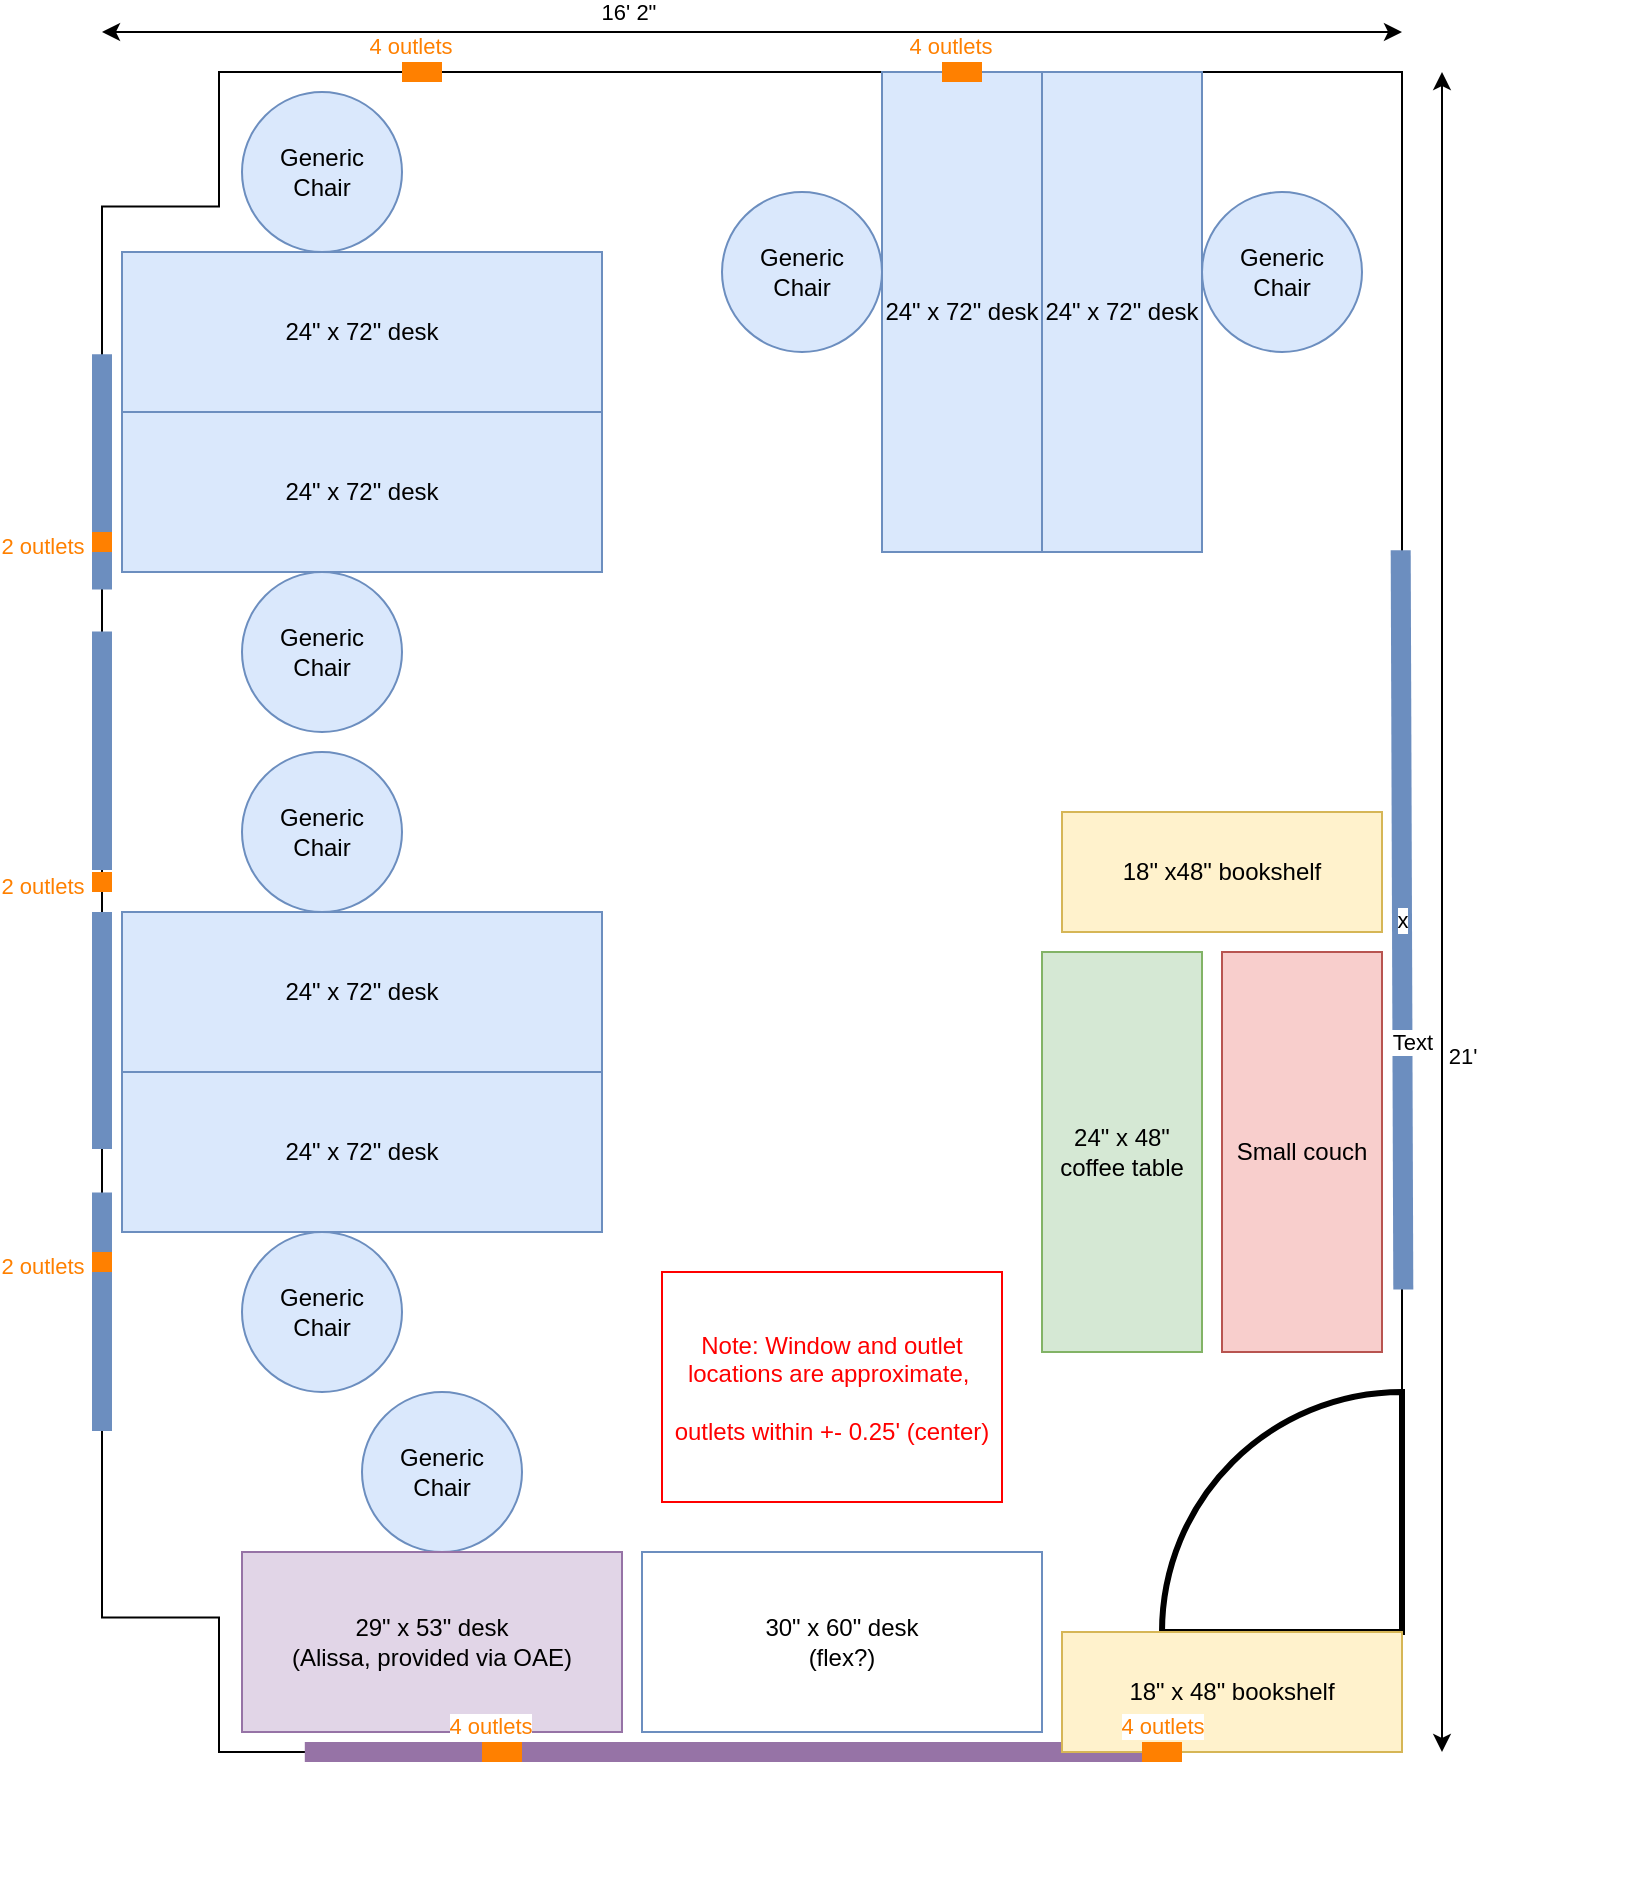 <mxfile version="20.2.3" type="github">
  <diagram name="FULL" id="cfkIHiAimT-sdduHXxQH">
    <mxGraphModel dx="868" dy="492" grid="1" gridSize="10" guides="1" tooltips="1" connect="1" arrows="1" fold="1" page="1" pageScale="1" pageWidth="1500" pageHeight="1500" math="0" shadow="0">
      <root>
        <mxCell id="ey8v2JyhgUSTHSup6wXb-0" />
        <mxCell id="ey8v2JyhgUSTHSup6wXb-1" style="locked=1;" parent="ey8v2JyhgUSTHSup6wXb-0" />
        <mxCell id="ey8v2JyhgUSTHSup6wXb-2" value="" style="verticalLabelPosition=bottom;verticalAlign=top;html=1;shape=mxgraph.basic.polygon;polyCoords=[[0.91,0],[0.91,0.08],[1,0.08],[1,0.92],[0.91,0.92],[0.91,1],[0,1],[0,0]];polyline=0;rotation=-180;" parent="ey8v2JyhgUSTHSup6wXb-1" vertex="1">
          <mxGeometry x="320" y="120" width="650" height="840" as="geometry" />
        </mxCell>
        <mxCell id="ey8v2JyhgUSTHSup6wXb-3" value="x" style="endArrow=none;html=1;rounded=0;fillColor=#dae8fc;strokeColor=#6c8ebf;strokeWidth=10;exitX=0.001;exitY=0.676;exitDx=0;exitDy=0;exitPerimeter=0;entryX=-0.001;entryY=0.236;entryDx=0;entryDy=0;entryPerimeter=0;" parent="ey8v2JyhgUSTHSup6wXb-1" edge="1">
          <mxGeometry width="50" height="50" relative="1" as="geometry">
            <mxPoint x="969.35" y="359.16" as="sourcePoint" />
            <mxPoint x="970.65" y="728.76" as="targetPoint" />
          </mxGeometry>
        </mxCell>
        <mxCell id="ey8v2JyhgUSTHSup6wXb-4" value="Text" style="edgeLabel;html=1;align=center;verticalAlign=middle;resizable=0;points=[];" parent="ey8v2JyhgUSTHSup6wXb-3" vertex="1" connectable="0">
          <mxGeometry x="0.33" y="5" relative="1" as="geometry">
            <mxPoint as="offset" />
          </mxGeometry>
        </mxCell>
        <mxCell id="ey8v2JyhgUSTHSup6wXb-5" value="" style="endArrow=none;html=1;rounded=0;fillColor=#dae8fc;strokeColor=#6c8ebf;strokeWidth=10;entryX=1;entryY=0.191;entryDx=0;entryDy=0;entryPerimeter=0;exitX=1;exitY=0.333;exitDx=0;exitDy=0;exitPerimeter=0;" parent="ey8v2JyhgUSTHSup6wXb-1" source="ey8v2JyhgUSTHSup6wXb-2" target="ey8v2JyhgUSTHSup6wXb-2" edge="1">
          <mxGeometry width="50" height="50" relative="1" as="geometry">
            <mxPoint x="1010" y="400" as="sourcePoint" />
            <mxPoint x="1010" y="280" as="targetPoint" />
          </mxGeometry>
        </mxCell>
        <mxCell id="ey8v2JyhgUSTHSup6wXb-6" value="" style="endArrow=none;html=1;rounded=0;fillColor=#dae8fc;strokeColor=#6c8ebf;strokeWidth=10;entryX=1;entryY=0.692;entryDx=0;entryDy=0;entryPerimeter=0;exitX=1;exitY=0.832;exitDx=0;exitDy=0;exitPerimeter=0;" parent="ey8v2JyhgUSTHSup6wXb-1" source="ey8v2JyhgUSTHSup6wXb-2" target="ey8v2JyhgUSTHSup6wXb-2" edge="1">
          <mxGeometry width="50" height="50" relative="1" as="geometry">
            <mxPoint x="980" y="820" as="sourcePoint" />
            <mxPoint x="980" y="700" as="targetPoint" />
          </mxGeometry>
        </mxCell>
        <mxCell id="ey8v2JyhgUSTHSup6wXb-7" value="" style="endArrow=none;html=1;rounded=0;fillColor=#dae8fc;strokeColor=#6c8ebf;strokeWidth=10;exitX=1;exitY=0.667;exitDx=0;exitDy=0;exitPerimeter=0;entryX=1;entryY=0.525;entryDx=0;entryDy=0;entryPerimeter=0;" parent="ey8v2JyhgUSTHSup6wXb-1" source="ey8v2JyhgUSTHSup6wXb-2" target="ey8v2JyhgUSTHSup6wXb-2" edge="1">
          <mxGeometry width="50" height="50" relative="1" as="geometry">
            <mxPoint x="980" y="680" as="sourcePoint" />
            <mxPoint x="960" y="560" as="targetPoint" />
          </mxGeometry>
        </mxCell>
        <mxCell id="ey8v2JyhgUSTHSup6wXb-8" value="" style="endArrow=none;html=1;rounded=0;fillColor=#dae8fc;strokeColor=#6c8ebf;strokeWidth=10;exitX=1;exitY=0.5;exitDx=0;exitDy=0;exitPerimeter=0;entryX=1;entryY=0.359;entryDx=0;entryDy=0;entryPerimeter=0;" parent="ey8v2JyhgUSTHSup6wXb-1" source="ey8v2JyhgUSTHSup6wXb-2" target="ey8v2JyhgUSTHSup6wXb-2" edge="1">
          <mxGeometry width="50" height="50" relative="1" as="geometry">
            <mxPoint x="980" y="540" as="sourcePoint" />
            <mxPoint x="980" y="420" as="targetPoint" />
          </mxGeometry>
        </mxCell>
        <mxCell id="ey8v2JyhgUSTHSup6wXb-9" value="" style="endArrow=none;html=1;rounded=0;fillColor=#e1d5e7;strokeColor=#9673a6;strokeWidth=10;exitX=0.844;exitY=0;exitDx=0;exitDy=0;exitPerimeter=0;entryX=0.198;entryY=0;entryDx=0;entryDy=0;entryPerimeter=0;" parent="ey8v2JyhgUSTHSup6wXb-1" source="ey8v2JyhgUSTHSup6wXb-2" target="ey8v2JyhgUSTHSup6wXb-2" edge="1">
          <mxGeometry width="50" height="50" relative="1" as="geometry">
            <mxPoint x="610" y="60" as="sourcePoint" />
            <mxPoint x="360" y="120" as="targetPoint" />
          </mxGeometry>
        </mxCell>
        <mxCell id="ey8v2JyhgUSTHSup6wXb-14" value="" style="endArrow=classic;startArrow=classic;html=1;rounded=0;" parent="ey8v2JyhgUSTHSup6wXb-1" edge="1">
          <mxGeometry width="50" height="50" relative="1" as="geometry">
            <mxPoint x="320" y="100" as="sourcePoint" />
            <mxPoint x="970" y="100" as="targetPoint" />
          </mxGeometry>
        </mxCell>
        <mxCell id="ey8v2JyhgUSTHSup6wXb-15" value="16&#39; 2&quot;" style="edgeLabel;html=1;align=center;verticalAlign=middle;resizable=0;points=[];" parent="ey8v2JyhgUSTHSup6wXb-14" vertex="1" connectable="0">
          <mxGeometry x="-0.193" y="3" relative="1" as="geometry">
            <mxPoint y="-7" as="offset" />
          </mxGeometry>
        </mxCell>
        <mxCell id="ey8v2JyhgUSTHSup6wXb-16" value="" style="endArrow=classic;startArrow=classic;html=1;rounded=0;" parent="ey8v2JyhgUSTHSup6wXb-1" edge="1">
          <mxGeometry width="50" height="50" relative="1" as="geometry">
            <mxPoint x="990" y="960" as="sourcePoint" />
            <mxPoint x="990" y="120" as="targetPoint" />
          </mxGeometry>
        </mxCell>
        <mxCell id="ey8v2JyhgUSTHSup6wXb-17" value="21&#39;" style="edgeLabel;html=1;align=center;verticalAlign=middle;resizable=0;points=[];" parent="ey8v2JyhgUSTHSup6wXb-16" vertex="1" connectable="0">
          <mxGeometry x="-0.193" y="3" relative="1" as="geometry">
            <mxPoint x="13" y="-9" as="offset" />
          </mxGeometry>
        </mxCell>
        <mxCell id="6NHNc_8Rr3skhuq6CxOa-43" value="" style="verticalLabelPosition=bottom;verticalAlign=top;html=1;shape=mxgraph.basic.pie;startAngle=0;endAngle=0.25;strokeColor=#000000;shadow=0;strokeWidth=3;rotation=-90;" parent="ey8v2JyhgUSTHSup6wXb-1" vertex="1">
          <mxGeometry x="850" y="780" width="240" height="240" as="geometry" />
        </mxCell>
        <mxCell id="ey8v2JyhgUSTHSup6wXb-40" value="Windows" style="locked=1;" parent="ey8v2JyhgUSTHSup6wXb-0" />
        <mxCell id="6NHNc_8Rr3skhuq6CxOa-24" value="Annotations" style="" parent="ey8v2JyhgUSTHSup6wXb-0" />
        <mxCell id="6NHNc_8Rr3skhuq6CxOa-25" value="Note: Window and outlet locations are approximate,&amp;nbsp;&lt;br&gt;&lt;br&gt;outlets within +- 0.25&#39; (center)" style="text;html=1;strokeColor=#FF0000;fillColor=none;align=center;verticalAlign=middle;whiteSpace=wrap;rounded=0;fontColor=#FF0000;" parent="6NHNc_8Rr3skhuq6CxOa-24" vertex="1">
          <mxGeometry x="600" y="720" width="170" height="115" as="geometry" />
        </mxCell>
        <mxCell id="Xkqk7KnTk6PgZQcXqUff-0" value="Generic &lt;br&gt;Chair" style="ellipse;whiteSpace=wrap;html=1;fillColor=#dae8fc;strokeColor=#6c8ebf;" parent="6NHNc_8Rr3skhuq6CxOa-24" vertex="1">
          <mxGeometry x="450" y="780" width="80" height="80" as="geometry" />
        </mxCell>
        <mxCell id="6NHNc_8Rr3skhuq6CxOa-42" value="Perimeter furniture" style="locked=1;" parent="ey8v2JyhgUSTHSup6wXb-0" visible="0" />
        <mxCell id="SyPgG_GoIG9ut0w4v-rR-0" value="Tan rectangular" style="rounded=0;whiteSpace=wrap;html=1;rotation=0;fillColor=#dae8fc;strokeColor=#6c8ebf;direction=south;" parent="6NHNc_8Rr3skhuq6CxOa-42" vertex="1">
          <mxGeometry x="330" y="610" width="80" height="200" as="geometry" />
        </mxCell>
        <mxCell id="SyPgG_GoIG9ut0w4v-rR-1" value="Tan rounded end" style="rounded=0;whiteSpace=wrap;html=1;rotation=0;fillColor=#dae8fc;strokeColor=#6c8ebf;direction=north;" parent="6NHNc_8Rr3skhuq6CxOa-42" vertex="1">
          <mxGeometry x="330" y="410" width="80" height="200" as="geometry" />
        </mxCell>
        <mxCell id="SyPgG_GoIG9ut0w4v-rR-2" value="White desk" style="rounded=0;whiteSpace=wrap;html=1;rotation=0;fillColor=#dae8fc;strokeColor=#6c8ebf;" parent="6NHNc_8Rr3skhuq6CxOa-42" vertex="1">
          <mxGeometry x="420" y="120" width="200" height="80" as="geometry" />
        </mxCell>
        <mxCell id="SyPgG_GoIG9ut0w4v-rR-3" value="White desk" style="rounded=0;whiteSpace=wrap;html=1;rotation=0;fillColor=#dae8fc;strokeColor=#6c8ebf;direction=south;" parent="6NHNc_8Rr3skhuq6CxOa-42" vertex="1">
          <mxGeometry x="880" y="360" width="80" height="200" as="geometry" />
        </mxCell>
        <mxCell id="SyPgG_GoIG9ut0w4v-rR-4" value="Tan rounded end" style="rounded=0;whiteSpace=wrap;html=1;rotation=0;fillColor=#dae8fc;strokeColor=#6c8ebf;direction=north;" parent="6NHNc_8Rr3skhuq6CxOa-42" vertex="1">
          <mxGeometry x="880" y="570" width="80" height="200" as="geometry" />
        </mxCell>
        <mxCell id="SyPgG_GoIG9ut0w4v-rR-5" value="Tan rectangular" style="rounded=0;whiteSpace=wrap;html=1;rotation=0;fillColor=#dae8fc;strokeColor=#6c8ebf;direction=north;" parent="6NHNc_8Rr3skhuq6CxOa-42" vertex="1">
          <mxGeometry x="330" y="210" width="80" height="200" as="geometry" />
        </mxCell>
        <mxCell id="SyPgG_GoIG9ut0w4v-rR-6" value="White desk" style="rounded=0;whiteSpace=wrap;html=1;rotation=0;fillColor=#dae8fc;strokeColor=#6c8ebf;" parent="6NHNc_8Rr3skhuq6CxOa-42" vertex="1">
          <mxGeometry x="770" y="270" width="200" height="80" as="geometry" />
        </mxCell>
        <mxCell id="SyPgG_GoIG9ut0w4v-rR-8" value="Tan extra-long" style="rounded=0;whiteSpace=wrap;html=1;rotation=0;fillColor=#dae8fc;strokeColor=#6c8ebf;" parent="6NHNc_8Rr3skhuq6CxOa-42" vertex="1">
          <mxGeometry x="400" y="870" width="360" height="80" as="geometry" />
        </mxCell>
        <mxCell id="8DxBXr2Dj_teXoaysnRo-0" value="18&quot; x 48&quot; bookshelf" style="rounded=0;whiteSpace=wrap;html=1;fillColor=#fff2cc;strokeColor=#d6b656;direction=west;" parent="6NHNc_8Rr3skhuq6CxOa-42" vertex="1">
          <mxGeometry x="810" y="900" width="160" height="60" as="geometry" />
        </mxCell>
        <mxCell id="8DxBXr2Dj_teXoaysnRo-1" value="Tan short" style="rounded=0;whiteSpace=wrap;html=1;rotation=0;fillColor=#dae8fc;strokeColor=#6c8ebf;" parent="6NHNc_8Rr3skhuq6CxOa-42" vertex="1">
          <mxGeometry x="550" y="480" width="160" height="80" as="geometry" />
        </mxCell>
        <mxCell id="md4eb73bnx5T6eNj7xSm-1" value="Remove" style="locked=1;" parent="ey8v2JyhgUSTHSup6wXb-0" visible="0" />
        <mxCell id="md4eb73bnx5T6eNj7xSm-2" value="Wall shelf" style="rounded=0;whiteSpace=wrap;html=1;fillColor=#f5f5f5;strokeColor=#666666;fontColor=#333333;" parent="md4eb73bnx5T6eNj7xSm-1" vertex="1">
          <mxGeometry x="440" y="120" width="440" height="60" as="geometry" />
        </mxCell>
        <mxCell id="md4eb73bnx5T6eNj7xSm-3" value="Minifridge" style="rounded=0;whiteSpace=wrap;html=1;fillColor=#f5f5f5;strokeColor=#666666;fontColor=#333333;" parent="md4eb73bnx5T6eNj7xSm-1" vertex="1">
          <mxGeometry x="720" y="280" width="40" height="60" as="geometry" />
        </mxCell>
        <mxCell id="md4eb73bnx5T6eNj7xSm-4" value="Whiteboard" style="rounded=0;whiteSpace=wrap;html=1;fillColor=#f5f5f5;strokeColor=#666666;fontColor=#333333;" parent="md4eb73bnx5T6eNj7xSm-1" vertex="1">
          <mxGeometry x="1100" y="360" width="10" height="200" as="geometry" />
        </mxCell>
        <mxCell id="md4eb73bnx5T6eNj7xSm-7" value="Whiteboard" style="rounded=0;whiteSpace=wrap;html=1;fillColor=#f5f5f5;strokeColor=#666666;fontColor=#333333;" parent="md4eb73bnx5T6eNj7xSm-1" vertex="1">
          <mxGeometry x="1070" y="360" width="10" height="120" as="geometry" />
        </mxCell>
        <mxCell id="ey8v2JyhgUSTHSup6wXb-42" value="Alt 3+3+2" parent="ey8v2JyhgUSTHSup6wXb-0" visible="0" />
        <mxCell id="6NHNc_8Rr3skhuq6CxOa-0" value="24&quot; x 60&quot; desk" style="rounded=0;whiteSpace=wrap;html=1;rotation=0;fillColor=#dae8fc;strokeColor=#6c8ebf;" parent="ey8v2JyhgUSTHSup6wXb-42" vertex="1">
          <mxGeometry x="330" y="730" width="200" height="80" as="geometry" />
        </mxCell>
        <mxCell id="6NHNc_8Rr3skhuq6CxOa-1" value="18&quot; x 48&quot; bookshelf" style="rounded=0;whiteSpace=wrap;html=1;fillColor=#fff2cc;strokeColor=#d6b656;" parent="ey8v2JyhgUSTHSup6wXb-42" vertex="1">
          <mxGeometry x="810" y="900" width="160" height="60" as="geometry" />
        </mxCell>
        <mxCell id="6NHNc_8Rr3skhuq6CxOa-2" value="Small couch" style="rounded=0;whiteSpace=wrap;html=1;strokeColor=#b85450;fillColor=#f8cecc;direction=west;" parent="ey8v2JyhgUSTHSup6wXb-42" vertex="1">
          <mxGeometry x="880" y="560" width="80" height="200" as="geometry" />
        </mxCell>
        <mxCell id="6NHNc_8Rr3skhuq6CxOa-3" value="24&quot; x 60&quot; desk" style="rounded=0;whiteSpace=wrap;html=1;rotation=0;fillColor=#dae8fc;strokeColor=#6c8ebf;direction=west;" parent="ey8v2JyhgUSTHSup6wXb-42" vertex="1">
          <mxGeometry x="330" y="650" width="200" height="80" as="geometry" />
        </mxCell>
        <mxCell id="6NHNc_8Rr3skhuq6CxOa-4" value="24&quot; x 60&quot; desk" style="rounded=0;whiteSpace=wrap;html=1;rotation=0;fillColor=#dae8fc;strokeColor=#6c8ebf;" parent="ey8v2JyhgUSTHSup6wXb-42" vertex="1">
          <mxGeometry x="330" y="280" width="200" height="80" as="geometry" />
        </mxCell>
        <mxCell id="6NHNc_8Rr3skhuq6CxOa-5" value="24&quot; x 60&quot; desk" style="rounded=0;whiteSpace=wrap;html=1;rotation=0;fillColor=#dae8fc;strokeColor=#6c8ebf;direction=south;" parent="ey8v2JyhgUSTHSup6wXb-42" vertex="1">
          <mxGeometry x="890" y="120" width="80" height="200" as="geometry" />
        </mxCell>
        <mxCell id="6NHNc_8Rr3skhuq6CxOa-6" value="24&quot; x 60&quot; desk" style="rounded=0;whiteSpace=wrap;html=1;rotation=0;fillColor=#dae8fc;strokeColor=#6c8ebf;direction=west;" parent="ey8v2JyhgUSTHSup6wXb-42" vertex="1">
          <mxGeometry x="330" y="360" width="200" height="80" as="geometry" />
        </mxCell>
        <mxCell id="6NHNc_8Rr3skhuq6CxOa-7" value="Generic &lt;br&gt;Chair" style="ellipse;whiteSpace=wrap;html=1;fillColor=#dae8fc;strokeColor=#6c8ebf;" parent="ey8v2JyhgUSTHSup6wXb-42" vertex="1">
          <mxGeometry x="390" y="820" width="80" height="80" as="geometry" />
        </mxCell>
        <mxCell id="6NHNc_8Rr3skhuq6CxOa-8" value="Generic &lt;br&gt;Chair" style="ellipse;whiteSpace=wrap;html=1;fillColor=#dae8fc;strokeColor=#6c8ebf;" parent="ey8v2JyhgUSTHSup6wXb-42" vertex="1">
          <mxGeometry x="400" y="560" width="80" height="80" as="geometry" />
        </mxCell>
        <mxCell id="6NHNc_8Rr3skhuq6CxOa-9" value="Generic &lt;br&gt;Chair" style="ellipse;whiteSpace=wrap;html=1;fillColor=#dae8fc;strokeColor=#6c8ebf;" parent="ey8v2JyhgUSTHSup6wXb-42" vertex="1">
          <mxGeometry x="410" y="450" width="80" height="80" as="geometry" />
        </mxCell>
        <mxCell id="6NHNc_8Rr3skhuq6CxOa-10" value="Generic &lt;br&gt;Chair" style="ellipse;whiteSpace=wrap;html=1;fillColor=#dae8fc;strokeColor=#6c8ebf;" parent="ey8v2JyhgUSTHSup6wXb-42" vertex="1">
          <mxGeometry x="420" y="190" width="80" height="80" as="geometry" />
        </mxCell>
        <mxCell id="6NHNc_8Rr3skhuq6CxOa-11" value="24&quot; x 60&quot; desk" style="rounded=0;whiteSpace=wrap;html=1;rotation=0;fillColor=#dae8fc;strokeColor=#6c8ebf;direction=south;" parent="ey8v2JyhgUSTHSup6wXb-42" vertex="1">
          <mxGeometry x="530" y="240" width="80" height="200" as="geometry" />
        </mxCell>
        <mxCell id="6NHNc_8Rr3skhuq6CxOa-12" value="Generic &lt;br&gt;Chair" style="ellipse;whiteSpace=wrap;html=1;fillColor=#dae8fc;strokeColor=#6c8ebf;" parent="ey8v2JyhgUSTHSup6wXb-42" vertex="1">
          <mxGeometry x="800" y="200" width="80" height="80" as="geometry" />
        </mxCell>
        <mxCell id="6NHNc_8Rr3skhuq6CxOa-13" value="Generic &lt;br&gt;Chair" style="ellipse;whiteSpace=wrap;html=1;fillColor=#dae8fc;strokeColor=#6c8ebf;" parent="ey8v2JyhgUSTHSup6wXb-42" vertex="1">
          <mxGeometry x="620" y="260" width="80" height="80" as="geometry" />
        </mxCell>
        <mxCell id="6NHNc_8Rr3skhuq6CxOa-14" value="24&quot; x 48&quot; coffee table" style="rounded=0;whiteSpace=wrap;html=1;rotation=0;fillColor=#d5e8d4;strokeColor=#82b366;direction=south;" parent="ey8v2JyhgUSTHSup6wXb-42" vertex="1">
          <mxGeometry x="790" y="560" width="80" height="200" as="geometry" />
        </mxCell>
        <mxCell id="6NHNc_8Rr3skhuq6CxOa-15" value="24&quot; x 60&quot; desk" style="rounded=0;whiteSpace=wrap;html=1;rotation=0;fillColor=#dae8fc;strokeColor=#6c8ebf;direction=south;" parent="ey8v2JyhgUSTHSup6wXb-42" vertex="1">
          <mxGeometry x="530" y="610" width="80" height="200" as="geometry" />
        </mxCell>
        <mxCell id="6NHNc_8Rr3skhuq6CxOa-16" value="Generic &lt;br&gt;Chair" style="ellipse;whiteSpace=wrap;html=1;fillColor=#dae8fc;strokeColor=#6c8ebf;" parent="ey8v2JyhgUSTHSup6wXb-42" vertex="1">
          <mxGeometry x="620" y="670" width="80" height="80" as="geometry" />
        </mxCell>
        <mxCell id="6NHNc_8Rr3skhuq6CxOa-17" value="24&quot; x 60&quot; desk" style="rounded=0;whiteSpace=wrap;html=1;rotation=0;fillColor=#dae8fc;strokeColor=#6c8ebf;direction=south;" parent="ey8v2JyhgUSTHSup6wXb-42" vertex="1">
          <mxGeometry x="890" y="320" width="80" height="200" as="geometry" />
        </mxCell>
        <mxCell id="6NHNc_8Rr3skhuq6CxOa-18" value="Generic &lt;br&gt;Chair" style="ellipse;whiteSpace=wrap;html=1;fillColor=#dae8fc;strokeColor=#6c8ebf;" parent="ey8v2JyhgUSTHSup6wXb-42" vertex="1">
          <mxGeometry x="800" y="380" width="80" height="80" as="geometry" />
        </mxCell>
        <mxCell id="6NHNc_8Rr3skhuq6CxOa-19" value="18&quot; x 48&quot; bookshelf" style="rounded=0;whiteSpace=wrap;html=1;fillColor=#fff2cc;strokeColor=#d6b656;direction=west;" parent="ey8v2JyhgUSTHSup6wXb-42" vertex="1">
          <mxGeometry x="640" y="900" width="170" height="60" as="geometry" />
        </mxCell>
        <mxCell id="6NHNc_8Rr3skhuq6CxOa-20" value="24&quot; x 48&quot; desk" style="rounded=0;whiteSpace=wrap;html=1;rotation=90;fillColor=#d5e8d4;strokeColor=#82b366;" parent="ey8v2JyhgUSTHSup6wXb-42" vertex="1">
          <mxGeometry x="1080" y="400" width="160" height="80" as="geometry" />
        </mxCell>
        <mxCell id="6NHNc_8Rr3skhuq6CxOa-21" value="30&quot; x 60&quot; desk" style="rounded=0;whiteSpace=wrap;html=1;rotation=90;fillColor=#dae8fc;strokeColor=#6c8ebf;" parent="ey8v2JyhgUSTHSup6wXb-42" vertex="1">
          <mxGeometry x="1170" y="410" width="200" height="100" as="geometry" />
        </mxCell>
        <mxCell id="6NHNc_8Rr3skhuq6CxOa-22" value="18&quot; x 36&quot; bookshelf" style="rounded=0;whiteSpace=wrap;html=1;fillColor=#fff2cc;strokeColor=#d6b656;direction=south;" parent="ey8v2JyhgUSTHSup6wXb-42" vertex="1">
          <mxGeometry x="1150" y="530" width="60" height="120" as="geometry" />
        </mxCell>
        <mxCell id="6NHNc_8Rr3skhuq6CxOa-23" value="Wall shelf" style="rounded=0;whiteSpace=wrap;html=1;fillColor=#f5f5f5;strokeColor=#666666;fontColor=#333333;" parent="ey8v2JyhgUSTHSup6wXb-42" vertex="1">
          <mxGeometry x="440" y="120" width="440" height="60" as="geometry" />
        </mxCell>
        <mxCell id="vNGhFJvk4hw9cwev_HnV-0" value="Alt 3+3+2" style="" parent="ey8v2JyhgUSTHSup6wXb-0" visible="0" />
        <mxCell id="vNGhFJvk4hw9cwev_HnV-1" value="18&quot; x48&quot; bookshelf" style="rounded=0;whiteSpace=wrap;html=1;fillColor=#fff2cc;strokeColor=#d6b656;direction=west;" parent="vNGhFJvk4hw9cwev_HnV-0" vertex="1">
          <mxGeometry x="800" y="500" width="160" height="60" as="geometry" />
        </mxCell>
        <mxCell id="vNGhFJvk4hw9cwev_HnV-2" value="18&quot; x 48&quot; bookshelf" style="rounded=0;whiteSpace=wrap;html=1;fillColor=#fff2cc;strokeColor=#d6b656;" parent="vNGhFJvk4hw9cwev_HnV-0" vertex="1">
          <mxGeometry x="800" y="900" width="170" height="60" as="geometry" />
        </mxCell>
        <mxCell id="vNGhFJvk4hw9cwev_HnV-3" value="Small couch" style="rounded=0;whiteSpace=wrap;html=1;strokeColor=#b85450;fillColor=#f8cecc;direction=west;" parent="vNGhFJvk4hw9cwev_HnV-0" vertex="1">
          <mxGeometry x="880" y="560" width="80" height="200" as="geometry" />
        </mxCell>
        <mxCell id="vNGhFJvk4hw9cwev_HnV-4" value="24&quot; x 60&quot; desk" style="rounded=0;whiteSpace=wrap;html=1;rotation=0;fillColor=#dae8fc;strokeColor=#6c8ebf;direction=east;" parent="vNGhFJvk4hw9cwev_HnV-0" vertex="1">
          <mxGeometry x="330" y="620" width="200" height="80" as="geometry" />
        </mxCell>
        <mxCell id="vNGhFJvk4hw9cwev_HnV-5" value="24&quot; x 60&quot; desk" style="rounded=0;whiteSpace=wrap;html=1;rotation=0;fillColor=#dae8fc;strokeColor=#6c8ebf;direction=south;" parent="vNGhFJvk4hw9cwev_HnV-0" vertex="1">
          <mxGeometry x="730" y="120" width="80" height="200" as="geometry" />
        </mxCell>
        <mxCell id="vNGhFJvk4hw9cwev_HnV-6" value="24&quot; x 60&quot; desk" style="rounded=0;whiteSpace=wrap;html=1;rotation=0;fillColor=#dae8fc;strokeColor=#6c8ebf;direction=north;" parent="vNGhFJvk4hw9cwev_HnV-0" vertex="1">
          <mxGeometry x="810" y="120" width="80" height="200" as="geometry" />
        </mxCell>
        <mxCell id="vNGhFJvk4hw9cwev_HnV-7" value="Generic &lt;br&gt;Chair" style="ellipse;whiteSpace=wrap;html=1;fillColor=#dae8fc;strokeColor=#6c8ebf;" parent="vNGhFJvk4hw9cwev_HnV-0" vertex="1">
          <mxGeometry x="390" y="780" width="80" height="80" as="geometry" />
        </mxCell>
        <mxCell id="vNGhFJvk4hw9cwev_HnV-8" value="Generic &lt;br&gt;Chair" style="ellipse;whiteSpace=wrap;html=1;fillColor=#dae8fc;strokeColor=#6c8ebf;" parent="vNGhFJvk4hw9cwev_HnV-0" vertex="1">
          <mxGeometry x="390" y="540" width="80" height="80" as="geometry" />
        </mxCell>
        <mxCell id="vNGhFJvk4hw9cwev_HnV-9" value="Generic &lt;br&gt;Chair" style="ellipse;whiteSpace=wrap;html=1;fillColor=#dae8fc;strokeColor=#6c8ebf;" parent="vNGhFJvk4hw9cwev_HnV-0" vertex="1">
          <mxGeometry x="650" y="180" width="80" height="80" as="geometry" />
        </mxCell>
        <mxCell id="vNGhFJvk4hw9cwev_HnV-10" value="24&quot; x 48&quot; coffee table" style="rounded=0;whiteSpace=wrap;html=1;rotation=0;fillColor=#d5e8d4;strokeColor=#82b366;direction=south;" parent="vNGhFJvk4hw9cwev_HnV-0" vertex="1">
          <mxGeometry x="790" y="560" width="80" height="200" as="geometry" />
        </mxCell>
        <mxCell id="vNGhFJvk4hw9cwev_HnV-11" value="24&quot; x 60&quot; desk&lt;br&gt;(flex?)" style="rounded=0;whiteSpace=wrap;html=1;rotation=0;fillColor=#FFFFFF;strokeColor=#6c8ebf;direction=south;" parent="vNGhFJvk4hw9cwev_HnV-0" vertex="1">
          <mxGeometry x="1230" y="540" width="80" height="200" as="geometry" />
        </mxCell>
        <mxCell id="vNGhFJvk4hw9cwev_HnV-12" value="24&quot; x 60&quot; desk" style="rounded=0;whiteSpace=wrap;html=1;rotation=0;fillColor=#dae8fc;strokeColor=#6c8ebf;direction=west;" parent="vNGhFJvk4hw9cwev_HnV-0" vertex="1">
          <mxGeometry x="330" y="700" width="200" height="80" as="geometry" />
        </mxCell>
        <mxCell id="vNGhFJvk4hw9cwev_HnV-13" value="24&quot; x 60&quot; desk&lt;br&gt;(flex?)" style="rounded=0;whiteSpace=wrap;html=1;rotation=0;direction=east;fillColor=#FFFFFF;strokeColor=#6c8ebf;" parent="vNGhFJvk4hw9cwev_HnV-0" vertex="1">
          <mxGeometry x="690" y="320" width="200" height="80" as="geometry" />
        </mxCell>
        <mxCell id="vNGhFJvk4hw9cwev_HnV-14" value="Generic &lt;br&gt;Chair" style="ellipse;whiteSpace=wrap;html=1;fillColor=#dae8fc;strokeColor=#6c8ebf;" parent="vNGhFJvk4hw9cwev_HnV-0" vertex="1">
          <mxGeometry x="890" y="180" width="80" height="80" as="geometry" />
        </mxCell>
        <mxCell id="vNGhFJvk4hw9cwev_HnV-15" value="24&quot; x 60&quot; desk" style="rounded=0;whiteSpace=wrap;html=1;rotation=0;fillColor=#dae8fc;strokeColor=#6c8ebf;" parent="vNGhFJvk4hw9cwev_HnV-0" vertex="1">
          <mxGeometry x="1070" y="390" width="200" height="80" as="geometry" />
        </mxCell>
        <mxCell id="vNGhFJvk4hw9cwev_HnV-16" value="24&quot; x 60&quot; desk" style="rounded=0;whiteSpace=wrap;html=1;rotation=0;fillColor=#dae8fc;strokeColor=#6c8ebf;direction=west;" parent="vNGhFJvk4hw9cwev_HnV-0" vertex="1">
          <mxGeometry x="410" y="340" width="200" height="80" as="geometry" />
        </mxCell>
        <mxCell id="vNGhFJvk4hw9cwev_HnV-17" value="Generic &lt;br&gt;Chair" style="ellipse;whiteSpace=wrap;html=1;fillColor=#dae8fc;strokeColor=#6c8ebf;" parent="vNGhFJvk4hw9cwev_HnV-0" vertex="1">
          <mxGeometry x="450" y="420" width="80" height="80" as="geometry" />
        </mxCell>
        <mxCell id="vNGhFJvk4hw9cwev_HnV-18" value="Generic &lt;br&gt;Chair" style="ellipse;whiteSpace=wrap;html=1;fillColor=#dae8fc;strokeColor=#6c8ebf;" parent="vNGhFJvk4hw9cwev_HnV-0" vertex="1">
          <mxGeometry x="1090" y="660" width="80" height="80" as="geometry" />
        </mxCell>
        <mxCell id="vNGhFJvk4hw9cwev_HnV-19" value="24&quot; x 60&quot; desk&lt;br&gt;(flex?)" style="rounded=0;whiteSpace=wrap;html=1;rotation=0;direction=east;fillColor=#FFFFFF;strokeColor=#6c8ebf;" parent="vNGhFJvk4hw9cwev_HnV-0" vertex="1">
          <mxGeometry x="1080" y="850" width="200" height="80" as="geometry" />
        </mxCell>
        <mxCell id="vNGhFJvk4hw9cwev_HnV-20" value="24&quot; x 60&quot; desk&lt;br&gt;(flex?)" style="rounded=0;whiteSpace=wrap;html=1;rotation=0;direction=east;fillColor=#FFFFFF;strokeColor=#6c8ebf;" parent="vNGhFJvk4hw9cwev_HnV-0" vertex="1">
          <mxGeometry x="590" y="870" width="200" height="80" as="geometry" />
        </mxCell>
        <mxCell id="vNGhFJvk4hw9cwev_HnV-21" value="24&quot; x 60&quot; desk" style="rounded=0;whiteSpace=wrap;html=1;rotation=0;fillColor=#dae8fc;strokeColor=#6c8ebf;direction=south;" parent="vNGhFJvk4hw9cwev_HnV-0" vertex="1">
          <mxGeometry x="410" y="140" width="80" height="200" as="geometry" />
        </mxCell>
        <mxCell id="vNGhFJvk4hw9cwev_HnV-22" value="24&quot; x 60&quot; desk" style="rounded=0;whiteSpace=wrap;html=1;rotation=0;fillColor=#dae8fc;strokeColor=#6c8ebf;direction=north;" parent="vNGhFJvk4hw9cwev_HnV-0" vertex="1">
          <mxGeometry x="490" y="140" width="80" height="200" as="geometry" />
        </mxCell>
        <mxCell id="vNGhFJvk4hw9cwev_HnV-23" value="Generic &lt;br&gt;Chair" style="ellipse;whiteSpace=wrap;html=1;fillColor=#dae8fc;strokeColor=#6c8ebf;" parent="vNGhFJvk4hw9cwev_HnV-0" vertex="1">
          <mxGeometry x="330" y="200" width="80" height="80" as="geometry" />
        </mxCell>
        <mxCell id="vNGhFJvk4hw9cwev_HnV-24" value="Generic &lt;br&gt;Chair" style="ellipse;whiteSpace=wrap;html=1;fillColor=#dae8fc;strokeColor=#6c8ebf;" parent="vNGhFJvk4hw9cwev_HnV-0" vertex="1">
          <mxGeometry x="570" y="200" width="80" height="80" as="geometry" />
        </mxCell>
        <mxCell id="lkfWC7q_pBs8bp8PAqy5-0" value="Proposed 2+2+2" parent="ey8v2JyhgUSTHSup6wXb-0" />
        <mxCell id="lkfWC7q_pBs8bp8PAqy5-1" value="18&quot; x48&quot; bookshelf" style="rounded=0;whiteSpace=wrap;html=1;fillColor=#fff2cc;strokeColor=#d6b656;direction=west;" parent="lkfWC7q_pBs8bp8PAqy5-0" vertex="1">
          <mxGeometry x="800" y="490" width="160" height="60" as="geometry" />
        </mxCell>
        <mxCell id="lkfWC7q_pBs8bp8PAqy5-2" value="18&quot; x 48&quot; bookshelf" style="rounded=0;whiteSpace=wrap;html=1;fillColor=#fff2cc;strokeColor=#d6b656;" parent="lkfWC7q_pBs8bp8PAqy5-0" vertex="1">
          <mxGeometry x="800" y="900" width="170" height="60" as="geometry" />
        </mxCell>
        <mxCell id="lkfWC7q_pBs8bp8PAqy5-3" value="Small couch" style="rounded=0;whiteSpace=wrap;html=1;strokeColor=#b85450;fillColor=#f8cecc;direction=west;" parent="lkfWC7q_pBs8bp8PAqy5-0" vertex="1">
          <mxGeometry x="880" y="560" width="80" height="200" as="geometry" />
        </mxCell>
        <mxCell id="lkfWC7q_pBs8bp8PAqy5-4" value="24&quot; x 72&quot; desk" style="rounded=0;whiteSpace=wrap;html=1;rotation=0;fillColor=#dae8fc;strokeColor=#6c8ebf;direction=east;" parent="lkfWC7q_pBs8bp8PAqy5-0" vertex="1">
          <mxGeometry x="330" y="540" width="240" height="80" as="geometry" />
        </mxCell>
        <mxCell id="lkfWC7q_pBs8bp8PAqy5-5" value="24&quot; x 72&quot; desk" style="rounded=0;whiteSpace=wrap;html=1;rotation=0;fillColor=#dae8fc;strokeColor=#6c8ebf;direction=south;" parent="lkfWC7q_pBs8bp8PAqy5-0" vertex="1">
          <mxGeometry x="710" y="120" width="80" height="240" as="geometry" />
        </mxCell>
        <mxCell id="lkfWC7q_pBs8bp8PAqy5-6" value="24&quot; x 72&quot; desk" style="rounded=0;whiteSpace=wrap;html=1;rotation=0;fillColor=#dae8fc;strokeColor=#6c8ebf;direction=north;" parent="lkfWC7q_pBs8bp8PAqy5-0" vertex="1">
          <mxGeometry x="790" y="120" width="80" height="240" as="geometry" />
        </mxCell>
        <mxCell id="lkfWC7q_pBs8bp8PAqy5-7" value="Generic &lt;br&gt;Chair" style="ellipse;whiteSpace=wrap;html=1;fillColor=#dae8fc;strokeColor=#6c8ebf;" parent="lkfWC7q_pBs8bp8PAqy5-0" vertex="1">
          <mxGeometry x="390" y="700" width="80" height="80" as="geometry" />
        </mxCell>
        <mxCell id="lkfWC7q_pBs8bp8PAqy5-8" value="Generic &lt;br&gt;Chair" style="ellipse;whiteSpace=wrap;html=1;fillColor=#dae8fc;strokeColor=#6c8ebf;" parent="lkfWC7q_pBs8bp8PAqy5-0" vertex="1">
          <mxGeometry x="390" y="460" width="80" height="80" as="geometry" />
        </mxCell>
        <mxCell id="lkfWC7q_pBs8bp8PAqy5-9" value="Generic &lt;br&gt;Chair" style="ellipse;whiteSpace=wrap;html=1;fillColor=#dae8fc;strokeColor=#6c8ebf;" parent="lkfWC7q_pBs8bp8PAqy5-0" vertex="1">
          <mxGeometry x="630" y="180" width="80" height="80" as="geometry" />
        </mxCell>
        <mxCell id="lkfWC7q_pBs8bp8PAqy5-10" value="24&quot; x 48&quot; coffee table" style="rounded=0;whiteSpace=wrap;html=1;rotation=0;fillColor=#d5e8d4;strokeColor=#82b366;direction=south;" parent="lkfWC7q_pBs8bp8PAqy5-0" vertex="1">
          <mxGeometry x="790" y="560" width="80" height="200" as="geometry" />
        </mxCell>
        <mxCell id="lkfWC7q_pBs8bp8PAqy5-12" value="24&quot; x 72&quot; desk" style="rounded=0;whiteSpace=wrap;html=1;rotation=0;fillColor=#dae8fc;strokeColor=#6c8ebf;direction=west;" parent="lkfWC7q_pBs8bp8PAqy5-0" vertex="1">
          <mxGeometry x="330" y="620" width="240" height="80" as="geometry" />
        </mxCell>
        <mxCell id="lkfWC7q_pBs8bp8PAqy5-14" value="Generic &lt;br&gt;Chair" style="ellipse;whiteSpace=wrap;html=1;fillColor=#dae8fc;strokeColor=#6c8ebf;" parent="lkfWC7q_pBs8bp8PAqy5-0" vertex="1">
          <mxGeometry x="870" y="180" width="80" height="80" as="geometry" />
        </mxCell>
        <mxCell id="lkfWC7q_pBs8bp8PAqy5-15" value="24&quot; x 72&quot; desk" style="rounded=0;whiteSpace=wrap;html=1;rotation=0;fillColor=#dae8fc;strokeColor=#6c8ebf;" parent="lkfWC7q_pBs8bp8PAqy5-0" vertex="1">
          <mxGeometry x="330" y="290" width="240" height="80" as="geometry" />
        </mxCell>
        <mxCell id="lkfWC7q_pBs8bp8PAqy5-16" value="24&quot; x 72&quot; desk" style="rounded=0;whiteSpace=wrap;html=1;rotation=0;fillColor=#dae8fc;strokeColor=#6c8ebf;direction=west;" parent="lkfWC7q_pBs8bp8PAqy5-0" vertex="1">
          <mxGeometry x="330" y="210" width="240" height="80" as="geometry" />
        </mxCell>
        <mxCell id="lkfWC7q_pBs8bp8PAqy5-17" value="Generic &lt;br&gt;Chair" style="ellipse;whiteSpace=wrap;html=1;fillColor=#dae8fc;strokeColor=#6c8ebf;" parent="lkfWC7q_pBs8bp8PAqy5-0" vertex="1">
          <mxGeometry x="390" y="370" width="80" height="80" as="geometry" />
        </mxCell>
        <mxCell id="lkfWC7q_pBs8bp8PAqy5-18" value="Generic &lt;br&gt;Chair" style="ellipse;whiteSpace=wrap;html=1;fillColor=#dae8fc;strokeColor=#6c8ebf;" parent="lkfWC7q_pBs8bp8PAqy5-0" vertex="1">
          <mxGeometry x="390" y="130" width="80" height="80" as="geometry" />
        </mxCell>
        <mxCell id="lkfWC7q_pBs8bp8PAqy5-19" value="29&quot; x 53&quot; desk&lt;br&gt;(Alissa, provided via OAE)" style="rounded=0;whiteSpace=wrap;html=1;rotation=0;direction=east;fillColor=#e1d5e7;strokeColor=#9673a6;" parent="lkfWC7q_pBs8bp8PAqy5-0" vertex="1">
          <mxGeometry x="390" y="860" width="190" height="90" as="geometry" />
        </mxCell>
        <mxCell id="lkfWC7q_pBs8bp8PAqy5-20" value="30&quot; x 60&quot; desk&lt;br&gt;(flex?)" style="rounded=0;whiteSpace=wrap;html=1;rotation=0;direction=east;fillColor=#FFFFFF;strokeColor=#6c8ebf;" parent="lkfWC7q_pBs8bp8PAqy5-0" vertex="1">
          <mxGeometry x="590" y="860" width="200" height="90" as="geometry" />
        </mxCell>
        <mxCell id="ey8v2JyhgUSTHSup6wXb-41" value="Outlets" style="locked=1;" parent="ey8v2JyhgUSTHSup6wXb-0" />
        <mxCell id="6NHNc_8Rr3skhuq6CxOa-26" value="" style="endArrow=none;html=1;rounded=0;fillColor=#dae8fc;strokeColor=#FF8000;strokeWidth=10;fontColor=#FF0000;" parent="ey8v2JyhgUSTHSup6wXb-41" edge="1">
          <mxGeometry width="50" height="50" relative="1" as="geometry">
            <mxPoint x="320" y="720" as="sourcePoint" />
            <mxPoint x="320" y="710" as="targetPoint" />
          </mxGeometry>
        </mxCell>
        <mxCell id="6NHNc_8Rr3skhuq6CxOa-27" value="&lt;font color=&quot;#ff8000&quot;&gt;2 outlets&lt;/font&gt;" style="edgeLabel;html=1;align=center;verticalAlign=middle;resizable=0;points=[];fontColor=#FF0000;" parent="6NHNc_8Rr3skhuq6CxOa-26" vertex="1" connectable="0">
          <mxGeometry x="-0.282" y="-3" relative="1" as="geometry">
            <mxPoint x="-33" as="offset" />
          </mxGeometry>
        </mxCell>
        <mxCell id="6NHNc_8Rr3skhuq6CxOa-29" value="" style="endArrow=none;html=1;rounded=0;fillColor=#dae8fc;strokeColor=#FF8000;strokeWidth=10;fontColor=#FF0000;" parent="ey8v2JyhgUSTHSup6wXb-41" edge="1">
          <mxGeometry width="50" height="50" relative="1" as="geometry">
            <mxPoint x="320" y="530" as="sourcePoint" />
            <mxPoint x="320" y="520" as="targetPoint" />
          </mxGeometry>
        </mxCell>
        <mxCell id="6NHNc_8Rr3skhuq6CxOa-30" value="&lt;font color=&quot;#ff8000&quot;&gt;2 outlets&lt;/font&gt;" style="edgeLabel;html=1;align=center;verticalAlign=middle;resizable=0;points=[];fontColor=#FF0000;" parent="6NHNc_8Rr3skhuq6CxOa-29" vertex="1" connectable="0">
          <mxGeometry x="-0.282" y="-3" relative="1" as="geometry">
            <mxPoint x="-33" as="offset" />
          </mxGeometry>
        </mxCell>
        <mxCell id="6NHNc_8Rr3skhuq6CxOa-31" value="" style="endArrow=none;html=1;rounded=0;fillColor=#dae8fc;strokeColor=#FF8000;strokeWidth=10;fontColor=#FF0000;" parent="ey8v2JyhgUSTHSup6wXb-41" edge="1">
          <mxGeometry width="50" height="50" relative="1" as="geometry">
            <mxPoint x="320" y="360" as="sourcePoint" />
            <mxPoint x="320" y="350" as="targetPoint" />
          </mxGeometry>
        </mxCell>
        <mxCell id="6NHNc_8Rr3skhuq6CxOa-32" value="&lt;font color=&quot;#ff8000&quot;&gt;2 outlets&lt;/font&gt;" style="edgeLabel;html=1;align=center;verticalAlign=middle;resizable=0;points=[];fontColor=#FF0000;" parent="6NHNc_8Rr3skhuq6CxOa-31" vertex="1" connectable="0">
          <mxGeometry x="-0.282" y="-3" relative="1" as="geometry">
            <mxPoint x="-33" as="offset" />
          </mxGeometry>
        </mxCell>
        <mxCell id="6NHNc_8Rr3skhuq6CxOa-33" value="" style="endArrow=none;html=1;rounded=0;fillColor=#dae8fc;strokeColor=#FF8000;strokeWidth=10;fontColor=#FF0000;" parent="ey8v2JyhgUSTHSup6wXb-41" edge="1">
          <mxGeometry width="50" height="50" relative="1" as="geometry">
            <mxPoint x="490" y="120" as="sourcePoint" />
            <mxPoint x="470" y="120" as="targetPoint" />
          </mxGeometry>
        </mxCell>
        <mxCell id="6NHNc_8Rr3skhuq6CxOa-34" value="&lt;font color=&quot;#ff8000&quot;&gt;4 outlets&lt;/font&gt;" style="edgeLabel;html=1;align=center;verticalAlign=middle;resizable=0;points=[];fontColor=#FF0000;" parent="6NHNc_8Rr3skhuq6CxOa-33" vertex="1" connectable="0">
          <mxGeometry x="-0.282" y="-3" relative="1" as="geometry">
            <mxPoint x="-9" y="-10" as="offset" />
          </mxGeometry>
        </mxCell>
        <mxCell id="6NHNc_8Rr3skhuq6CxOa-35" value="" style="endArrow=none;html=1;rounded=0;fillColor=#dae8fc;strokeColor=#FF8000;strokeWidth=10;fontColor=#FF0000;" parent="ey8v2JyhgUSTHSup6wXb-41" edge="1">
          <mxGeometry width="50" height="50" relative="1" as="geometry">
            <mxPoint x="760" y="120" as="sourcePoint" />
            <mxPoint x="740" y="120" as="targetPoint" />
          </mxGeometry>
        </mxCell>
        <mxCell id="6NHNc_8Rr3skhuq6CxOa-36" value="&lt;font color=&quot;#ff8000&quot;&gt;4 outlets&lt;/font&gt;" style="edgeLabel;html=1;align=center;verticalAlign=middle;resizable=0;points=[];fontColor=#FF0000;" parent="6NHNc_8Rr3skhuq6CxOa-35" vertex="1" connectable="0">
          <mxGeometry x="-0.282" y="-3" relative="1" as="geometry">
            <mxPoint x="-9" y="-10" as="offset" />
          </mxGeometry>
        </mxCell>
        <mxCell id="6NHNc_8Rr3skhuq6CxOa-37" value="" style="endArrow=none;html=1;rounded=0;fillColor=#dae8fc;strokeColor=#FF8000;strokeWidth=10;fontColor=#FF0000;" parent="ey8v2JyhgUSTHSup6wXb-41" edge="1">
          <mxGeometry width="50" height="50" relative="1" as="geometry">
            <mxPoint x="530" y="960" as="sourcePoint" />
            <mxPoint x="510" y="960" as="targetPoint" />
          </mxGeometry>
        </mxCell>
        <mxCell id="6NHNc_8Rr3skhuq6CxOa-38" value="&lt;font color=&quot;#ff8000&quot;&gt;4 outlets&lt;/font&gt;" style="edgeLabel;html=1;align=center;verticalAlign=middle;resizable=0;points=[];fontColor=#FF0000;" parent="6NHNc_8Rr3skhuq6CxOa-37" vertex="1" connectable="0">
          <mxGeometry x="-0.282" y="-3" relative="1" as="geometry">
            <mxPoint x="-9" y="-10" as="offset" />
          </mxGeometry>
        </mxCell>
        <mxCell id="6NHNc_8Rr3skhuq6CxOa-39" value="" style="endArrow=none;html=1;rounded=0;fillColor=#dae8fc;strokeColor=#FF8000;strokeWidth=10;fontColor=#FF0000;" parent="ey8v2JyhgUSTHSup6wXb-41" edge="1">
          <mxGeometry width="50" height="50" relative="1" as="geometry">
            <mxPoint x="860" y="960" as="sourcePoint" />
            <mxPoint x="840" y="960" as="targetPoint" />
          </mxGeometry>
        </mxCell>
        <mxCell id="6NHNc_8Rr3skhuq6CxOa-40" value="&lt;font color=&quot;#ff8000&quot;&gt;4 outlets&lt;/font&gt;" style="edgeLabel;html=1;align=center;verticalAlign=middle;resizable=0;points=[];fontColor=#FF0000;" parent="6NHNc_8Rr3skhuq6CxOa-39" vertex="1" connectable="0">
          <mxGeometry x="-0.282" y="-3" relative="1" as="geometry">
            <mxPoint x="-3" y="-10" as="offset" />
          </mxGeometry>
        </mxCell>
      </root>
    </mxGraphModel>
  </diagram>
</mxfile>
